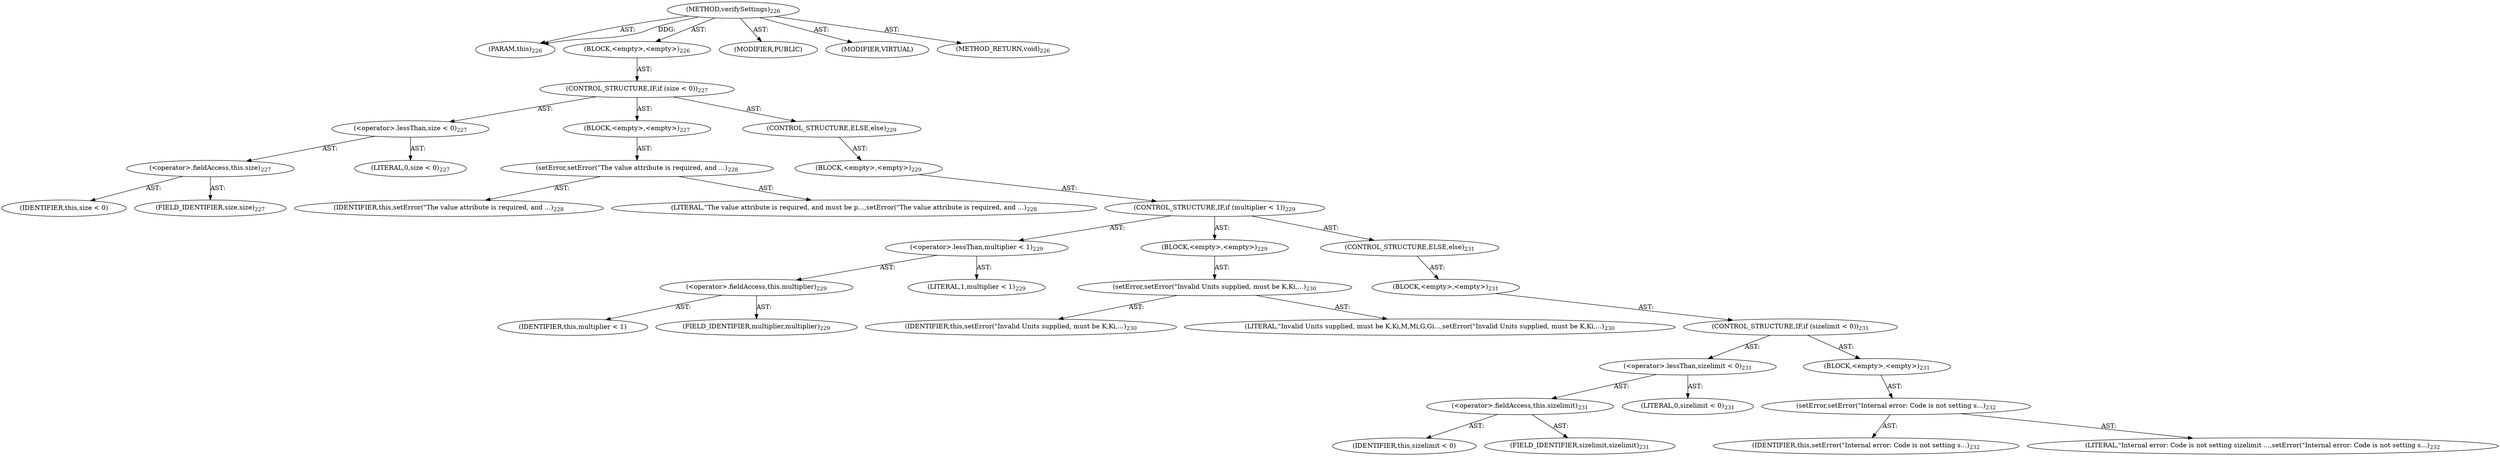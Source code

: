 digraph "verifySettings" {  
"111669149702" [label = <(METHOD,verifySettings)<SUB>226</SUB>> ]
"115964116995" [label = <(PARAM,this)<SUB>226</SUB>> ]
"25769803814" [label = <(BLOCK,&lt;empty&gt;,&lt;empty&gt;)<SUB>226</SUB>> ]
"47244640287" [label = <(CONTROL_STRUCTURE,IF,if (size &lt; 0))<SUB>227</SUB>> ]
"30064771209" [label = <(&lt;operator&gt;.lessThan,size &lt; 0)<SUB>227</SUB>> ]
"30064771210" [label = <(&lt;operator&gt;.fieldAccess,this.size)<SUB>227</SUB>> ]
"68719476835" [label = <(IDENTIFIER,this,size &lt; 0)> ]
"55834574878" [label = <(FIELD_IDENTIFIER,size,size)<SUB>227</SUB>> ]
"90194313261" [label = <(LITERAL,0,size &lt; 0)<SUB>227</SUB>> ]
"25769803815" [label = <(BLOCK,&lt;empty&gt;,&lt;empty&gt;)<SUB>227</SUB>> ]
"30064771211" [label = <(setError,setError(&quot;The value attribute is required, and ...)<SUB>228</SUB>> ]
"68719476743" [label = <(IDENTIFIER,this,setError(&quot;The value attribute is required, and ...)<SUB>228</SUB>> ]
"90194313262" [label = <(LITERAL,&quot;The value attribute is required, and must be p...,setError(&quot;The value attribute is required, and ...)<SUB>228</SUB>> ]
"47244640288" [label = <(CONTROL_STRUCTURE,ELSE,else)<SUB>229</SUB>> ]
"25769803816" [label = <(BLOCK,&lt;empty&gt;,&lt;empty&gt;)<SUB>229</SUB>> ]
"47244640289" [label = <(CONTROL_STRUCTURE,IF,if (multiplier &lt; 1))<SUB>229</SUB>> ]
"30064771212" [label = <(&lt;operator&gt;.lessThan,multiplier &lt; 1)<SUB>229</SUB>> ]
"30064771213" [label = <(&lt;operator&gt;.fieldAccess,this.multiplier)<SUB>229</SUB>> ]
"68719476836" [label = <(IDENTIFIER,this,multiplier &lt; 1)> ]
"55834574879" [label = <(FIELD_IDENTIFIER,multiplier,multiplier)<SUB>229</SUB>> ]
"90194313263" [label = <(LITERAL,1,multiplier &lt; 1)<SUB>229</SUB>> ]
"25769803817" [label = <(BLOCK,&lt;empty&gt;,&lt;empty&gt;)<SUB>229</SUB>> ]
"30064771214" [label = <(setError,setError(&quot;Invalid Units supplied, must be K,Ki,...)<SUB>230</SUB>> ]
"68719476744" [label = <(IDENTIFIER,this,setError(&quot;Invalid Units supplied, must be K,Ki,...)<SUB>230</SUB>> ]
"90194313264" [label = <(LITERAL,&quot;Invalid Units supplied, must be K,Ki,M,Mi,G,Gi...,setError(&quot;Invalid Units supplied, must be K,Ki,...)<SUB>230</SUB>> ]
"47244640290" [label = <(CONTROL_STRUCTURE,ELSE,else)<SUB>231</SUB>> ]
"25769803818" [label = <(BLOCK,&lt;empty&gt;,&lt;empty&gt;)<SUB>231</SUB>> ]
"47244640291" [label = <(CONTROL_STRUCTURE,IF,if (sizelimit &lt; 0))<SUB>231</SUB>> ]
"30064771215" [label = <(&lt;operator&gt;.lessThan,sizelimit &lt; 0)<SUB>231</SUB>> ]
"30064771216" [label = <(&lt;operator&gt;.fieldAccess,this.sizelimit)<SUB>231</SUB>> ]
"68719476837" [label = <(IDENTIFIER,this,sizelimit &lt; 0)> ]
"55834574880" [label = <(FIELD_IDENTIFIER,sizelimit,sizelimit)<SUB>231</SUB>> ]
"90194313265" [label = <(LITERAL,0,sizelimit &lt; 0)<SUB>231</SUB>> ]
"25769803819" [label = <(BLOCK,&lt;empty&gt;,&lt;empty&gt;)<SUB>231</SUB>> ]
"30064771217" [label = <(setError,setError(&quot;Internal error: Code is not setting s...)<SUB>232</SUB>> ]
"68719476745" [label = <(IDENTIFIER,this,setError(&quot;Internal error: Code is not setting s...)<SUB>232</SUB>> ]
"90194313266" [label = <(LITERAL,&quot;Internal error: Code is not setting sizelimit ...,setError(&quot;Internal error: Code is not setting s...)<SUB>232</SUB>> ]
"133143986198" [label = <(MODIFIER,PUBLIC)> ]
"133143986199" [label = <(MODIFIER,VIRTUAL)> ]
"128849018886" [label = <(METHOD_RETURN,void)<SUB>226</SUB>> ]
  "111669149702" -> "115964116995"  [ label = "AST: "] 
  "111669149702" -> "25769803814"  [ label = "AST: "] 
  "111669149702" -> "133143986198"  [ label = "AST: "] 
  "111669149702" -> "133143986199"  [ label = "AST: "] 
  "111669149702" -> "128849018886"  [ label = "AST: "] 
  "25769803814" -> "47244640287"  [ label = "AST: "] 
  "47244640287" -> "30064771209"  [ label = "AST: "] 
  "47244640287" -> "25769803815"  [ label = "AST: "] 
  "47244640287" -> "47244640288"  [ label = "AST: "] 
  "30064771209" -> "30064771210"  [ label = "AST: "] 
  "30064771209" -> "90194313261"  [ label = "AST: "] 
  "30064771210" -> "68719476835"  [ label = "AST: "] 
  "30064771210" -> "55834574878"  [ label = "AST: "] 
  "25769803815" -> "30064771211"  [ label = "AST: "] 
  "30064771211" -> "68719476743"  [ label = "AST: "] 
  "30064771211" -> "90194313262"  [ label = "AST: "] 
  "47244640288" -> "25769803816"  [ label = "AST: "] 
  "25769803816" -> "47244640289"  [ label = "AST: "] 
  "47244640289" -> "30064771212"  [ label = "AST: "] 
  "47244640289" -> "25769803817"  [ label = "AST: "] 
  "47244640289" -> "47244640290"  [ label = "AST: "] 
  "30064771212" -> "30064771213"  [ label = "AST: "] 
  "30064771212" -> "90194313263"  [ label = "AST: "] 
  "30064771213" -> "68719476836"  [ label = "AST: "] 
  "30064771213" -> "55834574879"  [ label = "AST: "] 
  "25769803817" -> "30064771214"  [ label = "AST: "] 
  "30064771214" -> "68719476744"  [ label = "AST: "] 
  "30064771214" -> "90194313264"  [ label = "AST: "] 
  "47244640290" -> "25769803818"  [ label = "AST: "] 
  "25769803818" -> "47244640291"  [ label = "AST: "] 
  "47244640291" -> "30064771215"  [ label = "AST: "] 
  "47244640291" -> "25769803819"  [ label = "AST: "] 
  "30064771215" -> "30064771216"  [ label = "AST: "] 
  "30064771215" -> "90194313265"  [ label = "AST: "] 
  "30064771216" -> "68719476837"  [ label = "AST: "] 
  "30064771216" -> "55834574880"  [ label = "AST: "] 
  "25769803819" -> "30064771217"  [ label = "AST: "] 
  "30064771217" -> "68719476745"  [ label = "AST: "] 
  "30064771217" -> "90194313266"  [ label = "AST: "] 
  "111669149702" -> "115964116995"  [ label = "DDG: "] 
}
